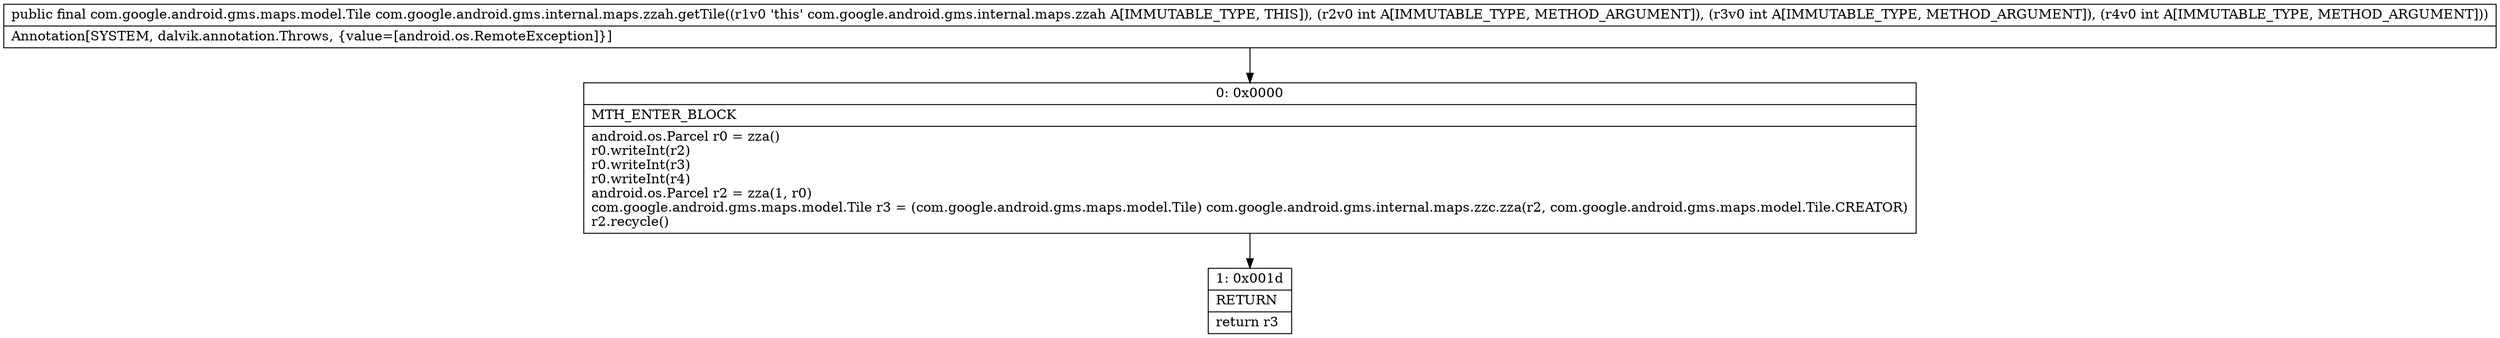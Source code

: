 digraph "CFG forcom.google.android.gms.internal.maps.zzah.getTile(III)Lcom\/google\/android\/gms\/maps\/model\/Tile;" {
Node_0 [shape=record,label="{0\:\ 0x0000|MTH_ENTER_BLOCK\l|android.os.Parcel r0 = zza()\lr0.writeInt(r2)\lr0.writeInt(r3)\lr0.writeInt(r4)\landroid.os.Parcel r2 = zza(1, r0)\lcom.google.android.gms.maps.model.Tile r3 = (com.google.android.gms.maps.model.Tile) com.google.android.gms.internal.maps.zzc.zza(r2, com.google.android.gms.maps.model.Tile.CREATOR)\lr2.recycle()\l}"];
Node_1 [shape=record,label="{1\:\ 0x001d|RETURN\l|return r3\l}"];
MethodNode[shape=record,label="{public final com.google.android.gms.maps.model.Tile com.google.android.gms.internal.maps.zzah.getTile((r1v0 'this' com.google.android.gms.internal.maps.zzah A[IMMUTABLE_TYPE, THIS]), (r2v0 int A[IMMUTABLE_TYPE, METHOD_ARGUMENT]), (r3v0 int A[IMMUTABLE_TYPE, METHOD_ARGUMENT]), (r4v0 int A[IMMUTABLE_TYPE, METHOD_ARGUMENT]))  | Annotation[SYSTEM, dalvik.annotation.Throws, \{value=[android.os.RemoteException]\}]\l}"];
MethodNode -> Node_0;
Node_0 -> Node_1;
}

